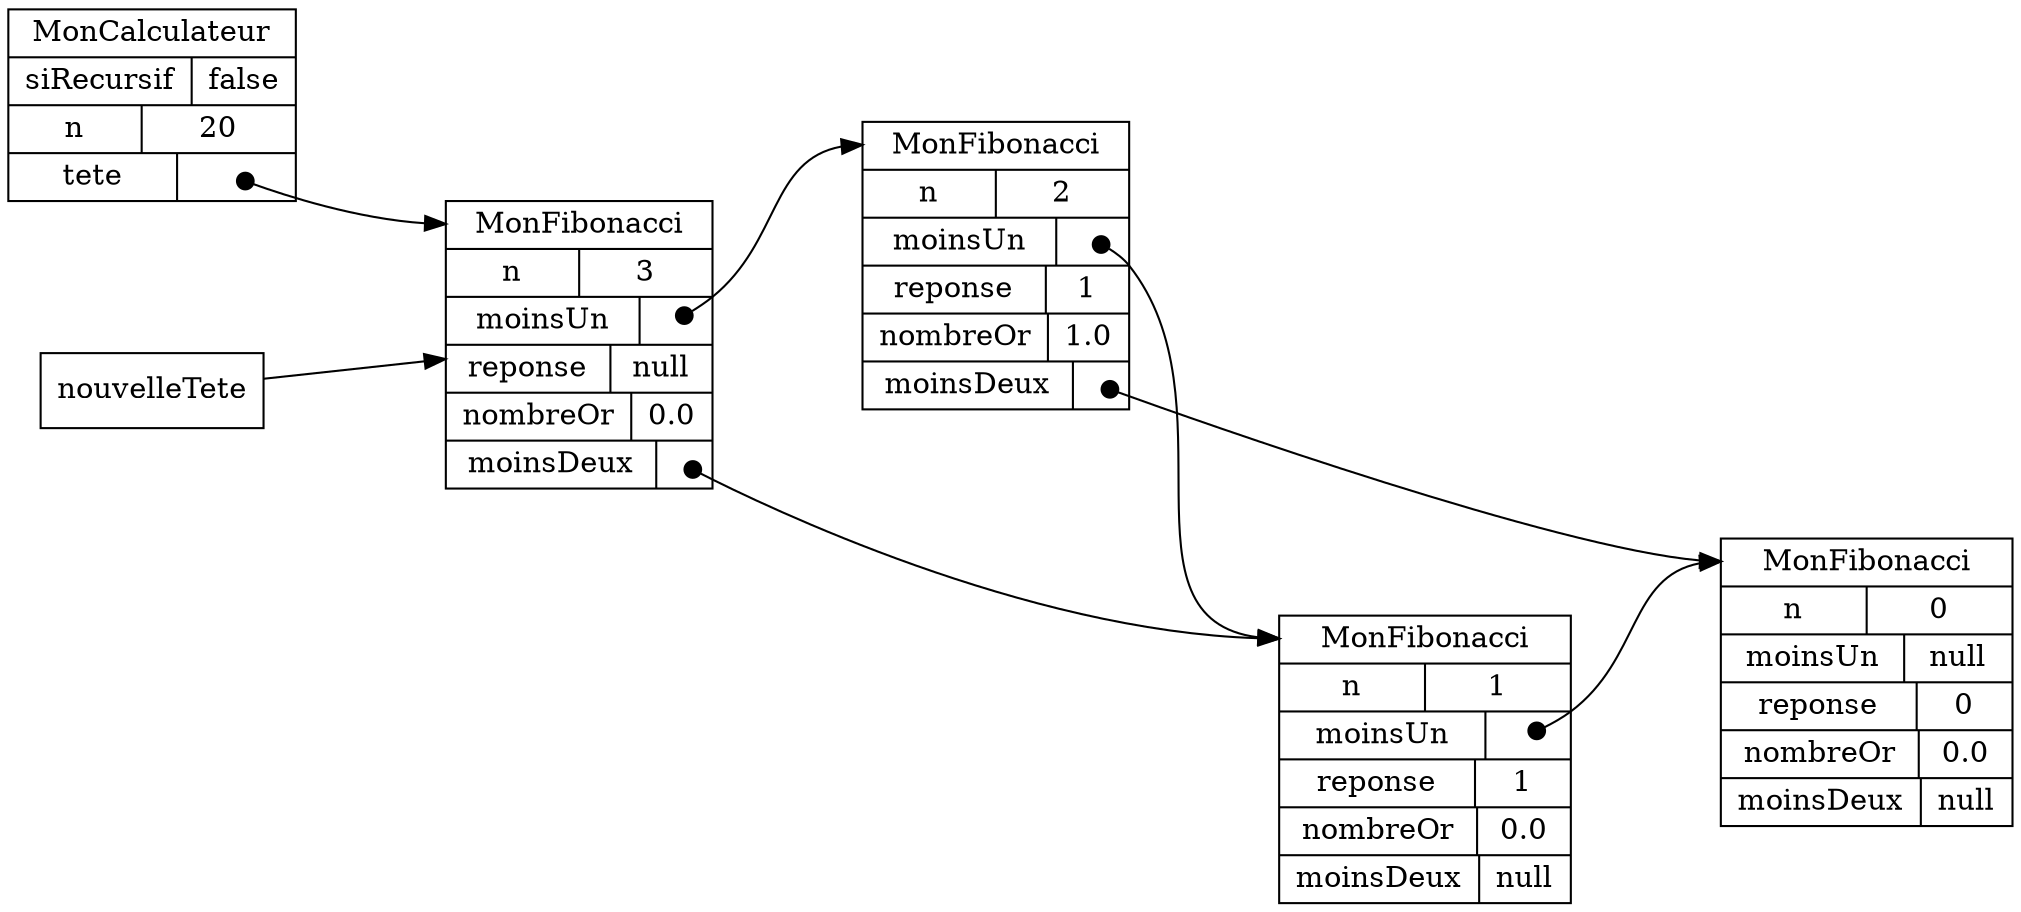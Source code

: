 digraph "MonCalculateur" {
graph ["rankdir"="LR","compound"="true","ranksep"="1.0","nodesep"="1.0"]
"nouvelleTete" ["label"="nouvelleTete","style"="filled","fillcolor"="white","shape"="box"]

"MonFibonacci3" ["label"="<_C>MonFibonacci|{n|3}|{moinsUn|<moinsUn_moinsUn>}|{reponse|null}|{nombreOr|0.0}|{moinsDeux|<moinsDeux_moinsDeux>}","style"="filled","fillcolor"="white","shape"="record"]

"/" ["label"="<_C>MonCalculateur|{siRecursif|false}|{n|20}|{tete|<tete_tete>}","style"="filled","fillcolor"="white","shape"="record"]
"/tete" ["label"="<_C>MonFibonacci|{n|2}|{moinsUn|<moinsUn_moinsUn>}|{reponse|1}|{nombreOr|1.0}|{moinsDeux|<moinsDeux_moinsDeux>}","style"="filled","fillcolor"="white","shape"="record"]
"/tete/moinsUn" ["label"="<_C>MonFibonacci|{n|1}|{moinsUn|<moinsUn_moinsUn>}|{reponse|1}|{nombreOr|0.0}|{moinsDeux|null}","style"="filled","fillcolor"="white","shape"="record"]
"/tete/moinsDeux" ["label"="<_C>MonFibonacci|{n|0}|{moinsUn|null}|{reponse|0}|{nombreOr|0.0}|{moinsDeux|null}","style"="filled","fillcolor"="white","shape"="record"]
"/tete":"moinsDeux_moinsDeux":c -> "/tete/moinsDeux":"_C" ["tailclip"="false","arrowtail"="dot","dir"="both","label"=""]
"/tete":"moinsUn_moinsUn":c -> "/tete/moinsUn":"_C" ["tailclip"="false","arrowtail"="dot","dir"="both","label"=""]
"/tete/moinsUn":"moinsUn_moinsUn":c -> "/tete/moinsDeux":"_C" ["tailclip"="false","arrowtail"="dot","dir"="both","label"=""]

"/":"tete_tete":c -> "MonFibonacci3":"_C" ["tailclip"="false","arrowtail"="dot","dir"="both","label"=""]

"nouvelleTete" -> "MonFibonacci3"
"MonFibonacci3":"moinsUn_moinsUn":c -> "/tete":"_C" ["tailclip"="false","arrowtail"="dot","dir"="both","label"=""]
"MonFibonacci3":"moinsDeux_moinsDeux":c -> "/tete/moinsUn":"_C" ["tailclip"="false","arrowtail"="dot","dir"="both","label"=""]
}
